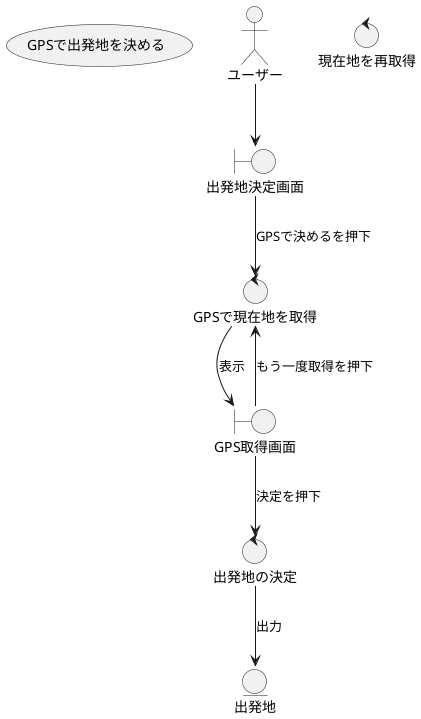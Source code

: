 @startuml

usecase GPSで出発地を決める

actor ユーザー

boundary 出発地決定画面
boundary GPS取得画面

control GPSで現在地を取得
control 出発地の決定
control 現在地を再取得

entity 出発地

ユーザー --> 出発地決定画面
出発地決定画面 --> GPSで現在地を取得 : GPSで決めるを押下
GPSで現在地を取得 --> GPS取得画面 : 表示
GPS取得画面 --> 出発地の決定 : 決定を押下
GPS取得画面 --> GPSで現在地を取得 : もう一度取得を押下
出発地の決定 --> 出発地 : 出力

@enduml